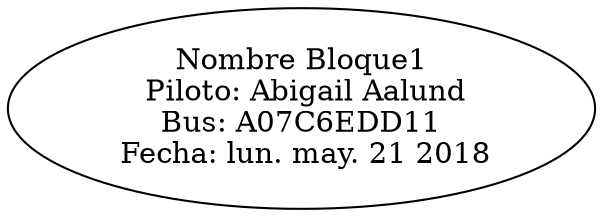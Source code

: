 digraph G{
93824998852944[label= " Nombre Bloque1 
 Piloto: Abigail Aalund
 Bus: A07C6EDD11 
 Fecha: lun. may. 21 2018"];
}
